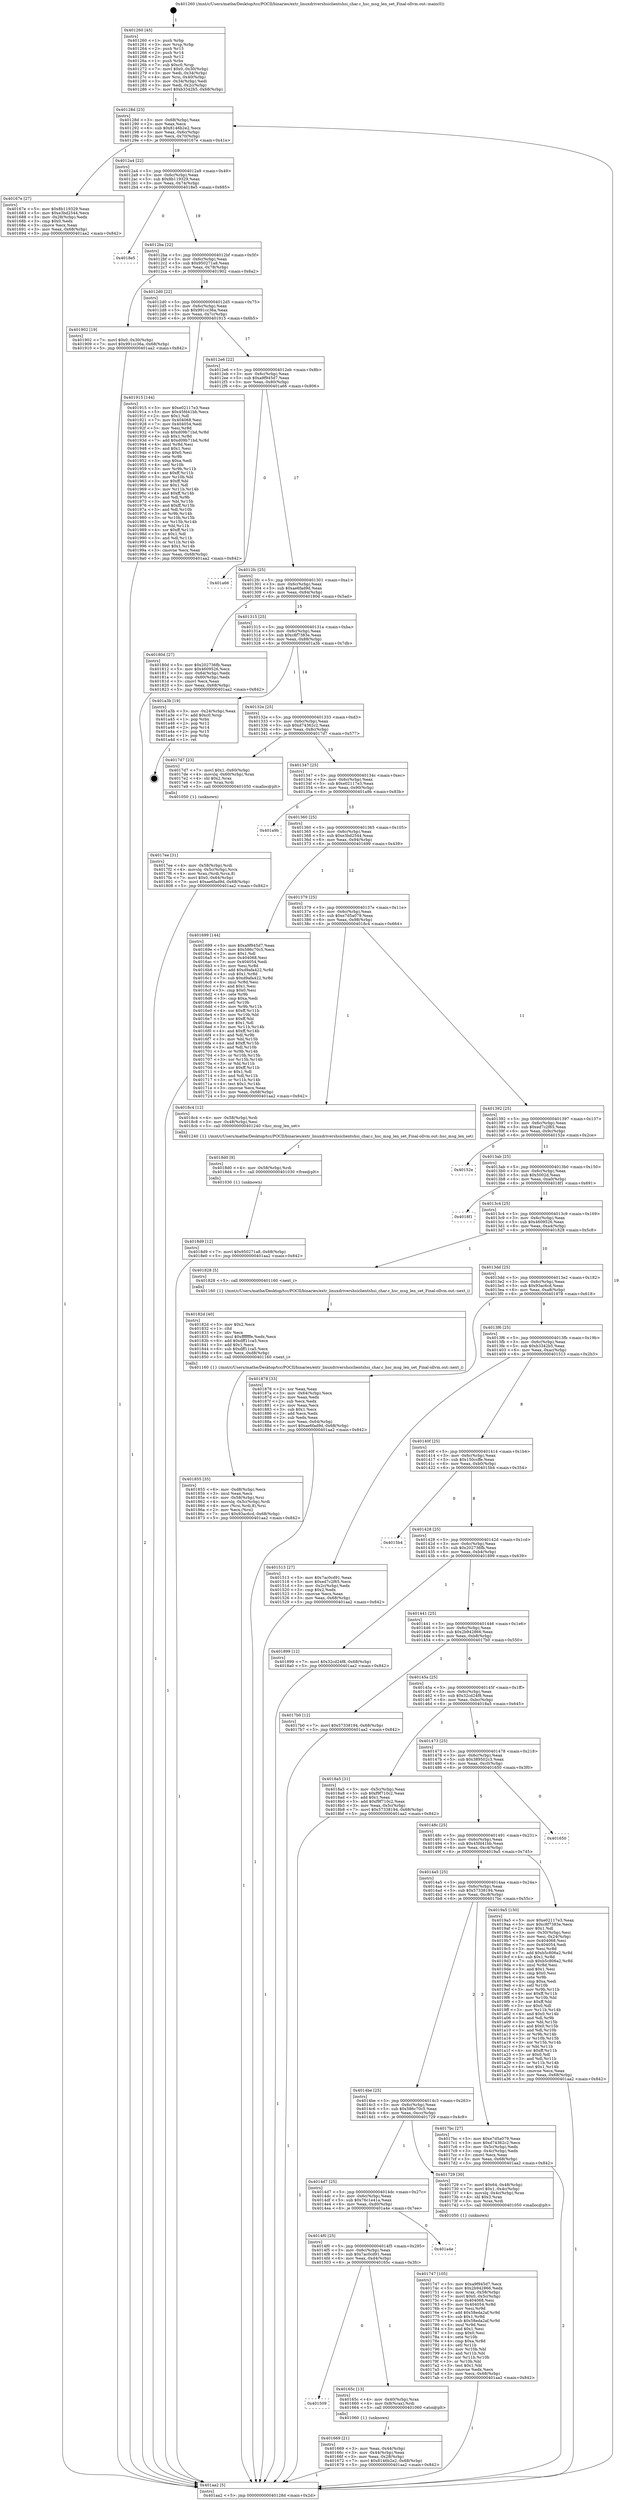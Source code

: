 digraph "0x401260" {
  label = "0x401260 (/mnt/c/Users/mathe/Desktop/tcc/POCII/binaries/extr_linuxdrivershsiclientshsi_char.c_hsc_msg_len_set_Final-ollvm.out::main(0))"
  labelloc = "t"
  node[shape=record]

  Entry [label="",width=0.3,height=0.3,shape=circle,fillcolor=black,style=filled]
  "0x40128d" [label="{
     0x40128d [23]\l
     | [instrs]\l
     &nbsp;&nbsp;0x40128d \<+3\>: mov -0x68(%rbp),%eax\l
     &nbsp;&nbsp;0x401290 \<+2\>: mov %eax,%ecx\l
     &nbsp;&nbsp;0x401292 \<+6\>: sub $0x8146b2e2,%ecx\l
     &nbsp;&nbsp;0x401298 \<+3\>: mov %eax,-0x6c(%rbp)\l
     &nbsp;&nbsp;0x40129b \<+3\>: mov %ecx,-0x70(%rbp)\l
     &nbsp;&nbsp;0x40129e \<+6\>: je 000000000040167e \<main+0x41e\>\l
  }"]
  "0x40167e" [label="{
     0x40167e [27]\l
     | [instrs]\l
     &nbsp;&nbsp;0x40167e \<+5\>: mov $0x8b119329,%eax\l
     &nbsp;&nbsp;0x401683 \<+5\>: mov $0xe3bd2544,%ecx\l
     &nbsp;&nbsp;0x401688 \<+3\>: mov -0x28(%rbp),%edx\l
     &nbsp;&nbsp;0x40168b \<+3\>: cmp $0x0,%edx\l
     &nbsp;&nbsp;0x40168e \<+3\>: cmove %ecx,%eax\l
     &nbsp;&nbsp;0x401691 \<+3\>: mov %eax,-0x68(%rbp)\l
     &nbsp;&nbsp;0x401694 \<+5\>: jmp 0000000000401aa2 \<main+0x842\>\l
  }"]
  "0x4012a4" [label="{
     0x4012a4 [22]\l
     | [instrs]\l
     &nbsp;&nbsp;0x4012a4 \<+5\>: jmp 00000000004012a9 \<main+0x49\>\l
     &nbsp;&nbsp;0x4012a9 \<+3\>: mov -0x6c(%rbp),%eax\l
     &nbsp;&nbsp;0x4012ac \<+5\>: sub $0x8b119329,%eax\l
     &nbsp;&nbsp;0x4012b1 \<+3\>: mov %eax,-0x74(%rbp)\l
     &nbsp;&nbsp;0x4012b4 \<+6\>: je 00000000004018e5 \<main+0x685\>\l
  }"]
  Exit [label="",width=0.3,height=0.3,shape=circle,fillcolor=black,style=filled,peripheries=2]
  "0x4018e5" [label="{
     0x4018e5\l
  }", style=dashed]
  "0x4012ba" [label="{
     0x4012ba [22]\l
     | [instrs]\l
     &nbsp;&nbsp;0x4012ba \<+5\>: jmp 00000000004012bf \<main+0x5f\>\l
     &nbsp;&nbsp;0x4012bf \<+3\>: mov -0x6c(%rbp),%eax\l
     &nbsp;&nbsp;0x4012c2 \<+5\>: sub $0x950271a8,%eax\l
     &nbsp;&nbsp;0x4012c7 \<+3\>: mov %eax,-0x78(%rbp)\l
     &nbsp;&nbsp;0x4012ca \<+6\>: je 0000000000401902 \<main+0x6a2\>\l
  }"]
  "0x4018d9" [label="{
     0x4018d9 [12]\l
     | [instrs]\l
     &nbsp;&nbsp;0x4018d9 \<+7\>: movl $0x950271a8,-0x68(%rbp)\l
     &nbsp;&nbsp;0x4018e0 \<+5\>: jmp 0000000000401aa2 \<main+0x842\>\l
  }"]
  "0x401902" [label="{
     0x401902 [19]\l
     | [instrs]\l
     &nbsp;&nbsp;0x401902 \<+7\>: movl $0x0,-0x30(%rbp)\l
     &nbsp;&nbsp;0x401909 \<+7\>: movl $0x991cc36a,-0x68(%rbp)\l
     &nbsp;&nbsp;0x401910 \<+5\>: jmp 0000000000401aa2 \<main+0x842\>\l
  }"]
  "0x4012d0" [label="{
     0x4012d0 [22]\l
     | [instrs]\l
     &nbsp;&nbsp;0x4012d0 \<+5\>: jmp 00000000004012d5 \<main+0x75\>\l
     &nbsp;&nbsp;0x4012d5 \<+3\>: mov -0x6c(%rbp),%eax\l
     &nbsp;&nbsp;0x4012d8 \<+5\>: sub $0x991cc36a,%eax\l
     &nbsp;&nbsp;0x4012dd \<+3\>: mov %eax,-0x7c(%rbp)\l
     &nbsp;&nbsp;0x4012e0 \<+6\>: je 0000000000401915 \<main+0x6b5\>\l
  }"]
  "0x4018d0" [label="{
     0x4018d0 [9]\l
     | [instrs]\l
     &nbsp;&nbsp;0x4018d0 \<+4\>: mov -0x58(%rbp),%rdi\l
     &nbsp;&nbsp;0x4018d4 \<+5\>: call 0000000000401030 \<free@plt\>\l
     | [calls]\l
     &nbsp;&nbsp;0x401030 \{1\} (unknown)\l
  }"]
  "0x401915" [label="{
     0x401915 [144]\l
     | [instrs]\l
     &nbsp;&nbsp;0x401915 \<+5\>: mov $0xe02117e3,%eax\l
     &nbsp;&nbsp;0x40191a \<+5\>: mov $0x45fd41bb,%ecx\l
     &nbsp;&nbsp;0x40191f \<+2\>: mov $0x1,%dl\l
     &nbsp;&nbsp;0x401921 \<+7\>: mov 0x404068,%esi\l
     &nbsp;&nbsp;0x401928 \<+7\>: mov 0x404054,%edi\l
     &nbsp;&nbsp;0x40192f \<+3\>: mov %esi,%r8d\l
     &nbsp;&nbsp;0x401932 \<+7\>: sub $0xd09b71bd,%r8d\l
     &nbsp;&nbsp;0x401939 \<+4\>: sub $0x1,%r8d\l
     &nbsp;&nbsp;0x40193d \<+7\>: add $0xd09b71bd,%r8d\l
     &nbsp;&nbsp;0x401944 \<+4\>: imul %r8d,%esi\l
     &nbsp;&nbsp;0x401948 \<+3\>: and $0x1,%esi\l
     &nbsp;&nbsp;0x40194b \<+3\>: cmp $0x0,%esi\l
     &nbsp;&nbsp;0x40194e \<+4\>: sete %r9b\l
     &nbsp;&nbsp;0x401952 \<+3\>: cmp $0xa,%edi\l
     &nbsp;&nbsp;0x401955 \<+4\>: setl %r10b\l
     &nbsp;&nbsp;0x401959 \<+3\>: mov %r9b,%r11b\l
     &nbsp;&nbsp;0x40195c \<+4\>: xor $0xff,%r11b\l
     &nbsp;&nbsp;0x401960 \<+3\>: mov %r10b,%bl\l
     &nbsp;&nbsp;0x401963 \<+3\>: xor $0xff,%bl\l
     &nbsp;&nbsp;0x401966 \<+3\>: xor $0x1,%dl\l
     &nbsp;&nbsp;0x401969 \<+3\>: mov %r11b,%r14b\l
     &nbsp;&nbsp;0x40196c \<+4\>: and $0xff,%r14b\l
     &nbsp;&nbsp;0x401970 \<+3\>: and %dl,%r9b\l
     &nbsp;&nbsp;0x401973 \<+3\>: mov %bl,%r15b\l
     &nbsp;&nbsp;0x401976 \<+4\>: and $0xff,%r15b\l
     &nbsp;&nbsp;0x40197a \<+3\>: and %dl,%r10b\l
     &nbsp;&nbsp;0x40197d \<+3\>: or %r9b,%r14b\l
     &nbsp;&nbsp;0x401980 \<+3\>: or %r10b,%r15b\l
     &nbsp;&nbsp;0x401983 \<+3\>: xor %r15b,%r14b\l
     &nbsp;&nbsp;0x401986 \<+3\>: or %bl,%r11b\l
     &nbsp;&nbsp;0x401989 \<+4\>: xor $0xff,%r11b\l
     &nbsp;&nbsp;0x40198d \<+3\>: or $0x1,%dl\l
     &nbsp;&nbsp;0x401990 \<+3\>: and %dl,%r11b\l
     &nbsp;&nbsp;0x401993 \<+3\>: or %r11b,%r14b\l
     &nbsp;&nbsp;0x401996 \<+4\>: test $0x1,%r14b\l
     &nbsp;&nbsp;0x40199a \<+3\>: cmovne %ecx,%eax\l
     &nbsp;&nbsp;0x40199d \<+3\>: mov %eax,-0x68(%rbp)\l
     &nbsp;&nbsp;0x4019a0 \<+5\>: jmp 0000000000401aa2 \<main+0x842\>\l
  }"]
  "0x4012e6" [label="{
     0x4012e6 [22]\l
     | [instrs]\l
     &nbsp;&nbsp;0x4012e6 \<+5\>: jmp 00000000004012eb \<main+0x8b\>\l
     &nbsp;&nbsp;0x4012eb \<+3\>: mov -0x6c(%rbp),%eax\l
     &nbsp;&nbsp;0x4012ee \<+5\>: sub $0xa9f945d7,%eax\l
     &nbsp;&nbsp;0x4012f3 \<+3\>: mov %eax,-0x80(%rbp)\l
     &nbsp;&nbsp;0x4012f6 \<+6\>: je 0000000000401a66 \<main+0x806\>\l
  }"]
  "0x401855" [label="{
     0x401855 [35]\l
     | [instrs]\l
     &nbsp;&nbsp;0x401855 \<+6\>: mov -0xd8(%rbp),%ecx\l
     &nbsp;&nbsp;0x40185b \<+3\>: imul %eax,%ecx\l
     &nbsp;&nbsp;0x40185e \<+4\>: mov -0x58(%rbp),%rsi\l
     &nbsp;&nbsp;0x401862 \<+4\>: movslq -0x5c(%rbp),%rdi\l
     &nbsp;&nbsp;0x401866 \<+4\>: mov (%rsi,%rdi,8),%rsi\l
     &nbsp;&nbsp;0x40186a \<+2\>: mov %ecx,(%rsi)\l
     &nbsp;&nbsp;0x40186c \<+7\>: movl $0x93ac6cd,-0x68(%rbp)\l
     &nbsp;&nbsp;0x401873 \<+5\>: jmp 0000000000401aa2 \<main+0x842\>\l
  }"]
  "0x401a66" [label="{
     0x401a66\l
  }", style=dashed]
  "0x4012fc" [label="{
     0x4012fc [25]\l
     | [instrs]\l
     &nbsp;&nbsp;0x4012fc \<+5\>: jmp 0000000000401301 \<main+0xa1\>\l
     &nbsp;&nbsp;0x401301 \<+3\>: mov -0x6c(%rbp),%eax\l
     &nbsp;&nbsp;0x401304 \<+5\>: sub $0xae6fad9d,%eax\l
     &nbsp;&nbsp;0x401309 \<+6\>: mov %eax,-0x84(%rbp)\l
     &nbsp;&nbsp;0x40130f \<+6\>: je 000000000040180d \<main+0x5ad\>\l
  }"]
  "0x40182d" [label="{
     0x40182d [40]\l
     | [instrs]\l
     &nbsp;&nbsp;0x40182d \<+5\>: mov $0x2,%ecx\l
     &nbsp;&nbsp;0x401832 \<+1\>: cltd\l
     &nbsp;&nbsp;0x401833 \<+2\>: idiv %ecx\l
     &nbsp;&nbsp;0x401835 \<+6\>: imul $0xfffffffe,%edx,%ecx\l
     &nbsp;&nbsp;0x40183b \<+6\>: add $0xdff11ca5,%ecx\l
     &nbsp;&nbsp;0x401841 \<+3\>: add $0x1,%ecx\l
     &nbsp;&nbsp;0x401844 \<+6\>: sub $0xdff11ca5,%ecx\l
     &nbsp;&nbsp;0x40184a \<+6\>: mov %ecx,-0xd8(%rbp)\l
     &nbsp;&nbsp;0x401850 \<+5\>: call 0000000000401160 \<next_i\>\l
     | [calls]\l
     &nbsp;&nbsp;0x401160 \{1\} (/mnt/c/Users/mathe/Desktop/tcc/POCII/binaries/extr_linuxdrivershsiclientshsi_char.c_hsc_msg_len_set_Final-ollvm.out::next_i)\l
  }"]
  "0x40180d" [label="{
     0x40180d [27]\l
     | [instrs]\l
     &nbsp;&nbsp;0x40180d \<+5\>: mov $0x202736fb,%eax\l
     &nbsp;&nbsp;0x401812 \<+5\>: mov $0x4609526,%ecx\l
     &nbsp;&nbsp;0x401817 \<+3\>: mov -0x64(%rbp),%edx\l
     &nbsp;&nbsp;0x40181a \<+3\>: cmp -0x60(%rbp),%edx\l
     &nbsp;&nbsp;0x40181d \<+3\>: cmovl %ecx,%eax\l
     &nbsp;&nbsp;0x401820 \<+3\>: mov %eax,-0x68(%rbp)\l
     &nbsp;&nbsp;0x401823 \<+5\>: jmp 0000000000401aa2 \<main+0x842\>\l
  }"]
  "0x401315" [label="{
     0x401315 [25]\l
     | [instrs]\l
     &nbsp;&nbsp;0x401315 \<+5\>: jmp 000000000040131a \<main+0xba\>\l
     &nbsp;&nbsp;0x40131a \<+3\>: mov -0x6c(%rbp),%eax\l
     &nbsp;&nbsp;0x40131d \<+5\>: sub $0xc8f7383e,%eax\l
     &nbsp;&nbsp;0x401322 \<+6\>: mov %eax,-0x88(%rbp)\l
     &nbsp;&nbsp;0x401328 \<+6\>: je 0000000000401a3b \<main+0x7db\>\l
  }"]
  "0x4017ee" [label="{
     0x4017ee [31]\l
     | [instrs]\l
     &nbsp;&nbsp;0x4017ee \<+4\>: mov -0x58(%rbp),%rdi\l
     &nbsp;&nbsp;0x4017f2 \<+4\>: movslq -0x5c(%rbp),%rcx\l
     &nbsp;&nbsp;0x4017f6 \<+4\>: mov %rax,(%rdi,%rcx,8)\l
     &nbsp;&nbsp;0x4017fa \<+7\>: movl $0x0,-0x64(%rbp)\l
     &nbsp;&nbsp;0x401801 \<+7\>: movl $0xae6fad9d,-0x68(%rbp)\l
     &nbsp;&nbsp;0x401808 \<+5\>: jmp 0000000000401aa2 \<main+0x842\>\l
  }"]
  "0x401a3b" [label="{
     0x401a3b [19]\l
     | [instrs]\l
     &nbsp;&nbsp;0x401a3b \<+3\>: mov -0x24(%rbp),%eax\l
     &nbsp;&nbsp;0x401a3e \<+7\>: add $0xc0,%rsp\l
     &nbsp;&nbsp;0x401a45 \<+1\>: pop %rbx\l
     &nbsp;&nbsp;0x401a46 \<+2\>: pop %r12\l
     &nbsp;&nbsp;0x401a48 \<+2\>: pop %r14\l
     &nbsp;&nbsp;0x401a4a \<+2\>: pop %r15\l
     &nbsp;&nbsp;0x401a4c \<+1\>: pop %rbp\l
     &nbsp;&nbsp;0x401a4d \<+1\>: ret\l
  }"]
  "0x40132e" [label="{
     0x40132e [25]\l
     | [instrs]\l
     &nbsp;&nbsp;0x40132e \<+5\>: jmp 0000000000401333 \<main+0xd3\>\l
     &nbsp;&nbsp;0x401333 \<+3\>: mov -0x6c(%rbp),%eax\l
     &nbsp;&nbsp;0x401336 \<+5\>: sub $0xd74362c2,%eax\l
     &nbsp;&nbsp;0x40133b \<+6\>: mov %eax,-0x8c(%rbp)\l
     &nbsp;&nbsp;0x401341 \<+6\>: je 00000000004017d7 \<main+0x577\>\l
  }"]
  "0x401747" [label="{
     0x401747 [105]\l
     | [instrs]\l
     &nbsp;&nbsp;0x401747 \<+5\>: mov $0xa9f945d7,%ecx\l
     &nbsp;&nbsp;0x40174c \<+5\>: mov $0x2b942866,%edx\l
     &nbsp;&nbsp;0x401751 \<+4\>: mov %rax,-0x58(%rbp)\l
     &nbsp;&nbsp;0x401755 \<+7\>: movl $0x0,-0x5c(%rbp)\l
     &nbsp;&nbsp;0x40175c \<+7\>: mov 0x404068,%esi\l
     &nbsp;&nbsp;0x401763 \<+8\>: mov 0x404054,%r8d\l
     &nbsp;&nbsp;0x40176b \<+3\>: mov %esi,%r9d\l
     &nbsp;&nbsp;0x40176e \<+7\>: add $0x58eda2af,%r9d\l
     &nbsp;&nbsp;0x401775 \<+4\>: sub $0x1,%r9d\l
     &nbsp;&nbsp;0x401779 \<+7\>: sub $0x58eda2af,%r9d\l
     &nbsp;&nbsp;0x401780 \<+4\>: imul %r9d,%esi\l
     &nbsp;&nbsp;0x401784 \<+3\>: and $0x1,%esi\l
     &nbsp;&nbsp;0x401787 \<+3\>: cmp $0x0,%esi\l
     &nbsp;&nbsp;0x40178a \<+4\>: sete %r10b\l
     &nbsp;&nbsp;0x40178e \<+4\>: cmp $0xa,%r8d\l
     &nbsp;&nbsp;0x401792 \<+4\>: setl %r11b\l
     &nbsp;&nbsp;0x401796 \<+3\>: mov %r10b,%bl\l
     &nbsp;&nbsp;0x401799 \<+3\>: and %r11b,%bl\l
     &nbsp;&nbsp;0x40179c \<+3\>: xor %r11b,%r10b\l
     &nbsp;&nbsp;0x40179f \<+3\>: or %r10b,%bl\l
     &nbsp;&nbsp;0x4017a2 \<+3\>: test $0x1,%bl\l
     &nbsp;&nbsp;0x4017a5 \<+3\>: cmovne %edx,%ecx\l
     &nbsp;&nbsp;0x4017a8 \<+3\>: mov %ecx,-0x68(%rbp)\l
     &nbsp;&nbsp;0x4017ab \<+5\>: jmp 0000000000401aa2 \<main+0x842\>\l
  }"]
  "0x4017d7" [label="{
     0x4017d7 [23]\l
     | [instrs]\l
     &nbsp;&nbsp;0x4017d7 \<+7\>: movl $0x1,-0x60(%rbp)\l
     &nbsp;&nbsp;0x4017de \<+4\>: movslq -0x60(%rbp),%rax\l
     &nbsp;&nbsp;0x4017e2 \<+4\>: shl $0x2,%rax\l
     &nbsp;&nbsp;0x4017e6 \<+3\>: mov %rax,%rdi\l
     &nbsp;&nbsp;0x4017e9 \<+5\>: call 0000000000401050 \<malloc@plt\>\l
     | [calls]\l
     &nbsp;&nbsp;0x401050 \{1\} (unknown)\l
  }"]
  "0x401347" [label="{
     0x401347 [25]\l
     | [instrs]\l
     &nbsp;&nbsp;0x401347 \<+5\>: jmp 000000000040134c \<main+0xec\>\l
     &nbsp;&nbsp;0x40134c \<+3\>: mov -0x6c(%rbp),%eax\l
     &nbsp;&nbsp;0x40134f \<+5\>: sub $0xe02117e3,%eax\l
     &nbsp;&nbsp;0x401354 \<+6\>: mov %eax,-0x90(%rbp)\l
     &nbsp;&nbsp;0x40135a \<+6\>: je 0000000000401a9b \<main+0x83b\>\l
  }"]
  "0x401669" [label="{
     0x401669 [21]\l
     | [instrs]\l
     &nbsp;&nbsp;0x401669 \<+3\>: mov %eax,-0x44(%rbp)\l
     &nbsp;&nbsp;0x40166c \<+3\>: mov -0x44(%rbp),%eax\l
     &nbsp;&nbsp;0x40166f \<+3\>: mov %eax,-0x28(%rbp)\l
     &nbsp;&nbsp;0x401672 \<+7\>: movl $0x8146b2e2,-0x68(%rbp)\l
     &nbsp;&nbsp;0x401679 \<+5\>: jmp 0000000000401aa2 \<main+0x842\>\l
  }"]
  "0x401a9b" [label="{
     0x401a9b\l
  }", style=dashed]
  "0x401360" [label="{
     0x401360 [25]\l
     | [instrs]\l
     &nbsp;&nbsp;0x401360 \<+5\>: jmp 0000000000401365 \<main+0x105\>\l
     &nbsp;&nbsp;0x401365 \<+3\>: mov -0x6c(%rbp),%eax\l
     &nbsp;&nbsp;0x401368 \<+5\>: sub $0xe3bd2544,%eax\l
     &nbsp;&nbsp;0x40136d \<+6\>: mov %eax,-0x94(%rbp)\l
     &nbsp;&nbsp;0x401373 \<+6\>: je 0000000000401699 \<main+0x439\>\l
  }"]
  "0x401509" [label="{
     0x401509\l
  }", style=dashed]
  "0x401699" [label="{
     0x401699 [144]\l
     | [instrs]\l
     &nbsp;&nbsp;0x401699 \<+5\>: mov $0xa9f945d7,%eax\l
     &nbsp;&nbsp;0x40169e \<+5\>: mov $0x586c70c5,%ecx\l
     &nbsp;&nbsp;0x4016a3 \<+2\>: mov $0x1,%dl\l
     &nbsp;&nbsp;0x4016a5 \<+7\>: mov 0x404068,%esi\l
     &nbsp;&nbsp;0x4016ac \<+7\>: mov 0x404054,%edi\l
     &nbsp;&nbsp;0x4016b3 \<+3\>: mov %esi,%r8d\l
     &nbsp;&nbsp;0x4016b6 \<+7\>: add $0xd9afa422,%r8d\l
     &nbsp;&nbsp;0x4016bd \<+4\>: sub $0x1,%r8d\l
     &nbsp;&nbsp;0x4016c1 \<+7\>: sub $0xd9afa422,%r8d\l
     &nbsp;&nbsp;0x4016c8 \<+4\>: imul %r8d,%esi\l
     &nbsp;&nbsp;0x4016cc \<+3\>: and $0x1,%esi\l
     &nbsp;&nbsp;0x4016cf \<+3\>: cmp $0x0,%esi\l
     &nbsp;&nbsp;0x4016d2 \<+4\>: sete %r9b\l
     &nbsp;&nbsp;0x4016d6 \<+3\>: cmp $0xa,%edi\l
     &nbsp;&nbsp;0x4016d9 \<+4\>: setl %r10b\l
     &nbsp;&nbsp;0x4016dd \<+3\>: mov %r9b,%r11b\l
     &nbsp;&nbsp;0x4016e0 \<+4\>: xor $0xff,%r11b\l
     &nbsp;&nbsp;0x4016e4 \<+3\>: mov %r10b,%bl\l
     &nbsp;&nbsp;0x4016e7 \<+3\>: xor $0xff,%bl\l
     &nbsp;&nbsp;0x4016ea \<+3\>: xor $0x1,%dl\l
     &nbsp;&nbsp;0x4016ed \<+3\>: mov %r11b,%r14b\l
     &nbsp;&nbsp;0x4016f0 \<+4\>: and $0xff,%r14b\l
     &nbsp;&nbsp;0x4016f4 \<+3\>: and %dl,%r9b\l
     &nbsp;&nbsp;0x4016f7 \<+3\>: mov %bl,%r15b\l
     &nbsp;&nbsp;0x4016fa \<+4\>: and $0xff,%r15b\l
     &nbsp;&nbsp;0x4016fe \<+3\>: and %dl,%r10b\l
     &nbsp;&nbsp;0x401701 \<+3\>: or %r9b,%r14b\l
     &nbsp;&nbsp;0x401704 \<+3\>: or %r10b,%r15b\l
     &nbsp;&nbsp;0x401707 \<+3\>: xor %r15b,%r14b\l
     &nbsp;&nbsp;0x40170a \<+3\>: or %bl,%r11b\l
     &nbsp;&nbsp;0x40170d \<+4\>: xor $0xff,%r11b\l
     &nbsp;&nbsp;0x401711 \<+3\>: or $0x1,%dl\l
     &nbsp;&nbsp;0x401714 \<+3\>: and %dl,%r11b\l
     &nbsp;&nbsp;0x401717 \<+3\>: or %r11b,%r14b\l
     &nbsp;&nbsp;0x40171a \<+4\>: test $0x1,%r14b\l
     &nbsp;&nbsp;0x40171e \<+3\>: cmovne %ecx,%eax\l
     &nbsp;&nbsp;0x401721 \<+3\>: mov %eax,-0x68(%rbp)\l
     &nbsp;&nbsp;0x401724 \<+5\>: jmp 0000000000401aa2 \<main+0x842\>\l
  }"]
  "0x401379" [label="{
     0x401379 [25]\l
     | [instrs]\l
     &nbsp;&nbsp;0x401379 \<+5\>: jmp 000000000040137e \<main+0x11e\>\l
     &nbsp;&nbsp;0x40137e \<+3\>: mov -0x6c(%rbp),%eax\l
     &nbsp;&nbsp;0x401381 \<+5\>: sub $0xe7d5a079,%eax\l
     &nbsp;&nbsp;0x401386 \<+6\>: mov %eax,-0x98(%rbp)\l
     &nbsp;&nbsp;0x40138c \<+6\>: je 00000000004018c4 \<main+0x664\>\l
  }"]
  "0x40165c" [label="{
     0x40165c [13]\l
     | [instrs]\l
     &nbsp;&nbsp;0x40165c \<+4\>: mov -0x40(%rbp),%rax\l
     &nbsp;&nbsp;0x401660 \<+4\>: mov 0x8(%rax),%rdi\l
     &nbsp;&nbsp;0x401664 \<+5\>: call 0000000000401060 \<atoi@plt\>\l
     | [calls]\l
     &nbsp;&nbsp;0x401060 \{1\} (unknown)\l
  }"]
  "0x4018c4" [label="{
     0x4018c4 [12]\l
     | [instrs]\l
     &nbsp;&nbsp;0x4018c4 \<+4\>: mov -0x58(%rbp),%rdi\l
     &nbsp;&nbsp;0x4018c8 \<+3\>: mov -0x48(%rbp),%esi\l
     &nbsp;&nbsp;0x4018cb \<+5\>: call 0000000000401240 \<hsc_msg_len_set\>\l
     | [calls]\l
     &nbsp;&nbsp;0x401240 \{1\} (/mnt/c/Users/mathe/Desktop/tcc/POCII/binaries/extr_linuxdrivershsiclientshsi_char.c_hsc_msg_len_set_Final-ollvm.out::hsc_msg_len_set)\l
  }"]
  "0x401392" [label="{
     0x401392 [25]\l
     | [instrs]\l
     &nbsp;&nbsp;0x401392 \<+5\>: jmp 0000000000401397 \<main+0x137\>\l
     &nbsp;&nbsp;0x401397 \<+3\>: mov -0x6c(%rbp),%eax\l
     &nbsp;&nbsp;0x40139a \<+5\>: sub $0xed7c2f65,%eax\l
     &nbsp;&nbsp;0x40139f \<+6\>: mov %eax,-0x9c(%rbp)\l
     &nbsp;&nbsp;0x4013a5 \<+6\>: je 000000000040152e \<main+0x2ce\>\l
  }"]
  "0x4014f0" [label="{
     0x4014f0 [25]\l
     | [instrs]\l
     &nbsp;&nbsp;0x4014f0 \<+5\>: jmp 00000000004014f5 \<main+0x295\>\l
     &nbsp;&nbsp;0x4014f5 \<+3\>: mov -0x6c(%rbp),%eax\l
     &nbsp;&nbsp;0x4014f8 \<+5\>: sub $0x7ac0cd91,%eax\l
     &nbsp;&nbsp;0x4014fd \<+6\>: mov %eax,-0xd4(%rbp)\l
     &nbsp;&nbsp;0x401503 \<+6\>: je 000000000040165c \<main+0x3fc\>\l
  }"]
  "0x40152e" [label="{
     0x40152e\l
  }", style=dashed]
  "0x4013ab" [label="{
     0x4013ab [25]\l
     | [instrs]\l
     &nbsp;&nbsp;0x4013ab \<+5\>: jmp 00000000004013b0 \<main+0x150\>\l
     &nbsp;&nbsp;0x4013b0 \<+3\>: mov -0x6c(%rbp),%eax\l
     &nbsp;&nbsp;0x4013b3 \<+5\>: sub $0x5002d,%eax\l
     &nbsp;&nbsp;0x4013b8 \<+6\>: mov %eax,-0xa0(%rbp)\l
     &nbsp;&nbsp;0x4013be \<+6\>: je 00000000004018f1 \<main+0x691\>\l
  }"]
  "0x401a4e" [label="{
     0x401a4e\l
  }", style=dashed]
  "0x4018f1" [label="{
     0x4018f1\l
  }", style=dashed]
  "0x4013c4" [label="{
     0x4013c4 [25]\l
     | [instrs]\l
     &nbsp;&nbsp;0x4013c4 \<+5\>: jmp 00000000004013c9 \<main+0x169\>\l
     &nbsp;&nbsp;0x4013c9 \<+3\>: mov -0x6c(%rbp),%eax\l
     &nbsp;&nbsp;0x4013cc \<+5\>: sub $0x4609526,%eax\l
     &nbsp;&nbsp;0x4013d1 \<+6\>: mov %eax,-0xa4(%rbp)\l
     &nbsp;&nbsp;0x4013d7 \<+6\>: je 0000000000401828 \<main+0x5c8\>\l
  }"]
  "0x4014d7" [label="{
     0x4014d7 [25]\l
     | [instrs]\l
     &nbsp;&nbsp;0x4014d7 \<+5\>: jmp 00000000004014dc \<main+0x27c\>\l
     &nbsp;&nbsp;0x4014dc \<+3\>: mov -0x6c(%rbp),%eax\l
     &nbsp;&nbsp;0x4014df \<+5\>: sub $0x76c1e41a,%eax\l
     &nbsp;&nbsp;0x4014e4 \<+6\>: mov %eax,-0xd0(%rbp)\l
     &nbsp;&nbsp;0x4014ea \<+6\>: je 0000000000401a4e \<main+0x7ee\>\l
  }"]
  "0x401828" [label="{
     0x401828 [5]\l
     | [instrs]\l
     &nbsp;&nbsp;0x401828 \<+5\>: call 0000000000401160 \<next_i\>\l
     | [calls]\l
     &nbsp;&nbsp;0x401160 \{1\} (/mnt/c/Users/mathe/Desktop/tcc/POCII/binaries/extr_linuxdrivershsiclientshsi_char.c_hsc_msg_len_set_Final-ollvm.out::next_i)\l
  }"]
  "0x4013dd" [label="{
     0x4013dd [25]\l
     | [instrs]\l
     &nbsp;&nbsp;0x4013dd \<+5\>: jmp 00000000004013e2 \<main+0x182\>\l
     &nbsp;&nbsp;0x4013e2 \<+3\>: mov -0x6c(%rbp),%eax\l
     &nbsp;&nbsp;0x4013e5 \<+5\>: sub $0x93ac6cd,%eax\l
     &nbsp;&nbsp;0x4013ea \<+6\>: mov %eax,-0xa8(%rbp)\l
     &nbsp;&nbsp;0x4013f0 \<+6\>: je 0000000000401878 \<main+0x618\>\l
  }"]
  "0x401729" [label="{
     0x401729 [30]\l
     | [instrs]\l
     &nbsp;&nbsp;0x401729 \<+7\>: movl $0x64,-0x48(%rbp)\l
     &nbsp;&nbsp;0x401730 \<+7\>: movl $0x1,-0x4c(%rbp)\l
     &nbsp;&nbsp;0x401737 \<+4\>: movslq -0x4c(%rbp),%rax\l
     &nbsp;&nbsp;0x40173b \<+4\>: shl $0x3,%rax\l
     &nbsp;&nbsp;0x40173f \<+3\>: mov %rax,%rdi\l
     &nbsp;&nbsp;0x401742 \<+5\>: call 0000000000401050 \<malloc@plt\>\l
     | [calls]\l
     &nbsp;&nbsp;0x401050 \{1\} (unknown)\l
  }"]
  "0x401878" [label="{
     0x401878 [33]\l
     | [instrs]\l
     &nbsp;&nbsp;0x401878 \<+2\>: xor %eax,%eax\l
     &nbsp;&nbsp;0x40187a \<+3\>: mov -0x64(%rbp),%ecx\l
     &nbsp;&nbsp;0x40187d \<+2\>: mov %eax,%edx\l
     &nbsp;&nbsp;0x40187f \<+2\>: sub %ecx,%edx\l
     &nbsp;&nbsp;0x401881 \<+2\>: mov %eax,%ecx\l
     &nbsp;&nbsp;0x401883 \<+3\>: sub $0x1,%ecx\l
     &nbsp;&nbsp;0x401886 \<+2\>: add %ecx,%edx\l
     &nbsp;&nbsp;0x401888 \<+2\>: sub %edx,%eax\l
     &nbsp;&nbsp;0x40188a \<+3\>: mov %eax,-0x64(%rbp)\l
     &nbsp;&nbsp;0x40188d \<+7\>: movl $0xae6fad9d,-0x68(%rbp)\l
     &nbsp;&nbsp;0x401894 \<+5\>: jmp 0000000000401aa2 \<main+0x842\>\l
  }"]
  "0x4013f6" [label="{
     0x4013f6 [25]\l
     | [instrs]\l
     &nbsp;&nbsp;0x4013f6 \<+5\>: jmp 00000000004013fb \<main+0x19b\>\l
     &nbsp;&nbsp;0x4013fb \<+3\>: mov -0x6c(%rbp),%eax\l
     &nbsp;&nbsp;0x4013fe \<+5\>: sub $0xb3342b5,%eax\l
     &nbsp;&nbsp;0x401403 \<+6\>: mov %eax,-0xac(%rbp)\l
     &nbsp;&nbsp;0x401409 \<+6\>: je 0000000000401513 \<main+0x2b3\>\l
  }"]
  "0x4014be" [label="{
     0x4014be [25]\l
     | [instrs]\l
     &nbsp;&nbsp;0x4014be \<+5\>: jmp 00000000004014c3 \<main+0x263\>\l
     &nbsp;&nbsp;0x4014c3 \<+3\>: mov -0x6c(%rbp),%eax\l
     &nbsp;&nbsp;0x4014c6 \<+5\>: sub $0x586c70c5,%eax\l
     &nbsp;&nbsp;0x4014cb \<+6\>: mov %eax,-0xcc(%rbp)\l
     &nbsp;&nbsp;0x4014d1 \<+6\>: je 0000000000401729 \<main+0x4c9\>\l
  }"]
  "0x401513" [label="{
     0x401513 [27]\l
     | [instrs]\l
     &nbsp;&nbsp;0x401513 \<+5\>: mov $0x7ac0cd91,%eax\l
     &nbsp;&nbsp;0x401518 \<+5\>: mov $0xed7c2f65,%ecx\l
     &nbsp;&nbsp;0x40151d \<+3\>: mov -0x2c(%rbp),%edx\l
     &nbsp;&nbsp;0x401520 \<+3\>: cmp $0x2,%edx\l
     &nbsp;&nbsp;0x401523 \<+3\>: cmovne %ecx,%eax\l
     &nbsp;&nbsp;0x401526 \<+3\>: mov %eax,-0x68(%rbp)\l
     &nbsp;&nbsp;0x401529 \<+5\>: jmp 0000000000401aa2 \<main+0x842\>\l
  }"]
  "0x40140f" [label="{
     0x40140f [25]\l
     | [instrs]\l
     &nbsp;&nbsp;0x40140f \<+5\>: jmp 0000000000401414 \<main+0x1b4\>\l
     &nbsp;&nbsp;0x401414 \<+3\>: mov -0x6c(%rbp),%eax\l
     &nbsp;&nbsp;0x401417 \<+5\>: sub $0x150ccffe,%eax\l
     &nbsp;&nbsp;0x40141c \<+6\>: mov %eax,-0xb0(%rbp)\l
     &nbsp;&nbsp;0x401422 \<+6\>: je 00000000004015b4 \<main+0x354\>\l
  }"]
  "0x401aa2" [label="{
     0x401aa2 [5]\l
     | [instrs]\l
     &nbsp;&nbsp;0x401aa2 \<+5\>: jmp 000000000040128d \<main+0x2d\>\l
  }"]
  "0x401260" [label="{
     0x401260 [45]\l
     | [instrs]\l
     &nbsp;&nbsp;0x401260 \<+1\>: push %rbp\l
     &nbsp;&nbsp;0x401261 \<+3\>: mov %rsp,%rbp\l
     &nbsp;&nbsp;0x401264 \<+2\>: push %r15\l
     &nbsp;&nbsp;0x401266 \<+2\>: push %r14\l
     &nbsp;&nbsp;0x401268 \<+2\>: push %r12\l
     &nbsp;&nbsp;0x40126a \<+1\>: push %rbx\l
     &nbsp;&nbsp;0x40126b \<+7\>: sub $0xc0,%rsp\l
     &nbsp;&nbsp;0x401272 \<+7\>: movl $0x0,-0x30(%rbp)\l
     &nbsp;&nbsp;0x401279 \<+3\>: mov %edi,-0x34(%rbp)\l
     &nbsp;&nbsp;0x40127c \<+4\>: mov %rsi,-0x40(%rbp)\l
     &nbsp;&nbsp;0x401280 \<+3\>: mov -0x34(%rbp),%edi\l
     &nbsp;&nbsp;0x401283 \<+3\>: mov %edi,-0x2c(%rbp)\l
     &nbsp;&nbsp;0x401286 \<+7\>: movl $0xb3342b5,-0x68(%rbp)\l
  }"]
  "0x4017bc" [label="{
     0x4017bc [27]\l
     | [instrs]\l
     &nbsp;&nbsp;0x4017bc \<+5\>: mov $0xe7d5a079,%eax\l
     &nbsp;&nbsp;0x4017c1 \<+5\>: mov $0xd74362c2,%ecx\l
     &nbsp;&nbsp;0x4017c6 \<+3\>: mov -0x5c(%rbp),%edx\l
     &nbsp;&nbsp;0x4017c9 \<+3\>: cmp -0x4c(%rbp),%edx\l
     &nbsp;&nbsp;0x4017cc \<+3\>: cmovl %ecx,%eax\l
     &nbsp;&nbsp;0x4017cf \<+3\>: mov %eax,-0x68(%rbp)\l
     &nbsp;&nbsp;0x4017d2 \<+5\>: jmp 0000000000401aa2 \<main+0x842\>\l
  }"]
  "0x4015b4" [label="{
     0x4015b4\l
  }", style=dashed]
  "0x401428" [label="{
     0x401428 [25]\l
     | [instrs]\l
     &nbsp;&nbsp;0x401428 \<+5\>: jmp 000000000040142d \<main+0x1cd\>\l
     &nbsp;&nbsp;0x40142d \<+3\>: mov -0x6c(%rbp),%eax\l
     &nbsp;&nbsp;0x401430 \<+5\>: sub $0x202736fb,%eax\l
     &nbsp;&nbsp;0x401435 \<+6\>: mov %eax,-0xb4(%rbp)\l
     &nbsp;&nbsp;0x40143b \<+6\>: je 0000000000401899 \<main+0x639\>\l
  }"]
  "0x4014a5" [label="{
     0x4014a5 [25]\l
     | [instrs]\l
     &nbsp;&nbsp;0x4014a5 \<+5\>: jmp 00000000004014aa \<main+0x24a\>\l
     &nbsp;&nbsp;0x4014aa \<+3\>: mov -0x6c(%rbp),%eax\l
     &nbsp;&nbsp;0x4014ad \<+5\>: sub $0x57338194,%eax\l
     &nbsp;&nbsp;0x4014b2 \<+6\>: mov %eax,-0xc8(%rbp)\l
     &nbsp;&nbsp;0x4014b8 \<+6\>: je 00000000004017bc \<main+0x55c\>\l
  }"]
  "0x401899" [label="{
     0x401899 [12]\l
     | [instrs]\l
     &nbsp;&nbsp;0x401899 \<+7\>: movl $0x32cd24f8,-0x68(%rbp)\l
     &nbsp;&nbsp;0x4018a0 \<+5\>: jmp 0000000000401aa2 \<main+0x842\>\l
  }"]
  "0x401441" [label="{
     0x401441 [25]\l
     | [instrs]\l
     &nbsp;&nbsp;0x401441 \<+5\>: jmp 0000000000401446 \<main+0x1e6\>\l
     &nbsp;&nbsp;0x401446 \<+3\>: mov -0x6c(%rbp),%eax\l
     &nbsp;&nbsp;0x401449 \<+5\>: sub $0x2b942866,%eax\l
     &nbsp;&nbsp;0x40144e \<+6\>: mov %eax,-0xb8(%rbp)\l
     &nbsp;&nbsp;0x401454 \<+6\>: je 00000000004017b0 \<main+0x550\>\l
  }"]
  "0x4019a5" [label="{
     0x4019a5 [150]\l
     | [instrs]\l
     &nbsp;&nbsp;0x4019a5 \<+5\>: mov $0xe02117e3,%eax\l
     &nbsp;&nbsp;0x4019aa \<+5\>: mov $0xc8f7383e,%ecx\l
     &nbsp;&nbsp;0x4019af \<+2\>: mov $0x1,%dl\l
     &nbsp;&nbsp;0x4019b1 \<+3\>: mov -0x30(%rbp),%esi\l
     &nbsp;&nbsp;0x4019b4 \<+3\>: mov %esi,-0x24(%rbp)\l
     &nbsp;&nbsp;0x4019b7 \<+7\>: mov 0x404068,%esi\l
     &nbsp;&nbsp;0x4019be \<+7\>: mov 0x404054,%edi\l
     &nbsp;&nbsp;0x4019c5 \<+3\>: mov %esi,%r8d\l
     &nbsp;&nbsp;0x4019c8 \<+7\>: add $0xb5c806a2,%r8d\l
     &nbsp;&nbsp;0x4019cf \<+4\>: sub $0x1,%r8d\l
     &nbsp;&nbsp;0x4019d3 \<+7\>: sub $0xb5c806a2,%r8d\l
     &nbsp;&nbsp;0x4019da \<+4\>: imul %r8d,%esi\l
     &nbsp;&nbsp;0x4019de \<+3\>: and $0x1,%esi\l
     &nbsp;&nbsp;0x4019e1 \<+3\>: cmp $0x0,%esi\l
     &nbsp;&nbsp;0x4019e4 \<+4\>: sete %r9b\l
     &nbsp;&nbsp;0x4019e8 \<+3\>: cmp $0xa,%edi\l
     &nbsp;&nbsp;0x4019eb \<+4\>: setl %r10b\l
     &nbsp;&nbsp;0x4019ef \<+3\>: mov %r9b,%r11b\l
     &nbsp;&nbsp;0x4019f2 \<+4\>: xor $0xff,%r11b\l
     &nbsp;&nbsp;0x4019f6 \<+3\>: mov %r10b,%bl\l
     &nbsp;&nbsp;0x4019f9 \<+3\>: xor $0xff,%bl\l
     &nbsp;&nbsp;0x4019fc \<+3\>: xor $0x0,%dl\l
     &nbsp;&nbsp;0x4019ff \<+3\>: mov %r11b,%r14b\l
     &nbsp;&nbsp;0x401a02 \<+4\>: and $0x0,%r14b\l
     &nbsp;&nbsp;0x401a06 \<+3\>: and %dl,%r9b\l
     &nbsp;&nbsp;0x401a09 \<+3\>: mov %bl,%r15b\l
     &nbsp;&nbsp;0x401a0c \<+4\>: and $0x0,%r15b\l
     &nbsp;&nbsp;0x401a10 \<+3\>: and %dl,%r10b\l
     &nbsp;&nbsp;0x401a13 \<+3\>: or %r9b,%r14b\l
     &nbsp;&nbsp;0x401a16 \<+3\>: or %r10b,%r15b\l
     &nbsp;&nbsp;0x401a19 \<+3\>: xor %r15b,%r14b\l
     &nbsp;&nbsp;0x401a1c \<+3\>: or %bl,%r11b\l
     &nbsp;&nbsp;0x401a1f \<+4\>: xor $0xff,%r11b\l
     &nbsp;&nbsp;0x401a23 \<+3\>: or $0x0,%dl\l
     &nbsp;&nbsp;0x401a26 \<+3\>: and %dl,%r11b\l
     &nbsp;&nbsp;0x401a29 \<+3\>: or %r11b,%r14b\l
     &nbsp;&nbsp;0x401a2c \<+4\>: test $0x1,%r14b\l
     &nbsp;&nbsp;0x401a30 \<+3\>: cmovne %ecx,%eax\l
     &nbsp;&nbsp;0x401a33 \<+3\>: mov %eax,-0x68(%rbp)\l
     &nbsp;&nbsp;0x401a36 \<+5\>: jmp 0000000000401aa2 \<main+0x842\>\l
  }"]
  "0x4017b0" [label="{
     0x4017b0 [12]\l
     | [instrs]\l
     &nbsp;&nbsp;0x4017b0 \<+7\>: movl $0x57338194,-0x68(%rbp)\l
     &nbsp;&nbsp;0x4017b7 \<+5\>: jmp 0000000000401aa2 \<main+0x842\>\l
  }"]
  "0x40145a" [label="{
     0x40145a [25]\l
     | [instrs]\l
     &nbsp;&nbsp;0x40145a \<+5\>: jmp 000000000040145f \<main+0x1ff\>\l
     &nbsp;&nbsp;0x40145f \<+3\>: mov -0x6c(%rbp),%eax\l
     &nbsp;&nbsp;0x401462 \<+5\>: sub $0x32cd24f8,%eax\l
     &nbsp;&nbsp;0x401467 \<+6\>: mov %eax,-0xbc(%rbp)\l
     &nbsp;&nbsp;0x40146d \<+6\>: je 00000000004018a5 \<main+0x645\>\l
  }"]
  "0x40148c" [label="{
     0x40148c [25]\l
     | [instrs]\l
     &nbsp;&nbsp;0x40148c \<+5\>: jmp 0000000000401491 \<main+0x231\>\l
     &nbsp;&nbsp;0x401491 \<+3\>: mov -0x6c(%rbp),%eax\l
     &nbsp;&nbsp;0x401494 \<+5\>: sub $0x45fd41bb,%eax\l
     &nbsp;&nbsp;0x401499 \<+6\>: mov %eax,-0xc4(%rbp)\l
     &nbsp;&nbsp;0x40149f \<+6\>: je 00000000004019a5 \<main+0x745\>\l
  }"]
  "0x4018a5" [label="{
     0x4018a5 [31]\l
     | [instrs]\l
     &nbsp;&nbsp;0x4018a5 \<+3\>: mov -0x5c(%rbp),%eax\l
     &nbsp;&nbsp;0x4018a8 \<+5\>: sub $0xf9f710c2,%eax\l
     &nbsp;&nbsp;0x4018ad \<+3\>: add $0x1,%eax\l
     &nbsp;&nbsp;0x4018b0 \<+5\>: add $0xf9f710c2,%eax\l
     &nbsp;&nbsp;0x4018b5 \<+3\>: mov %eax,-0x5c(%rbp)\l
     &nbsp;&nbsp;0x4018b8 \<+7\>: movl $0x57338194,-0x68(%rbp)\l
     &nbsp;&nbsp;0x4018bf \<+5\>: jmp 0000000000401aa2 \<main+0x842\>\l
  }"]
  "0x401473" [label="{
     0x401473 [25]\l
     | [instrs]\l
     &nbsp;&nbsp;0x401473 \<+5\>: jmp 0000000000401478 \<main+0x218\>\l
     &nbsp;&nbsp;0x401478 \<+3\>: mov -0x6c(%rbp),%eax\l
     &nbsp;&nbsp;0x40147b \<+5\>: sub $0x389502c3,%eax\l
     &nbsp;&nbsp;0x401480 \<+6\>: mov %eax,-0xc0(%rbp)\l
     &nbsp;&nbsp;0x401486 \<+6\>: je 0000000000401650 \<main+0x3f0\>\l
  }"]
  "0x401650" [label="{
     0x401650\l
  }", style=dashed]
  Entry -> "0x401260" [label=" 1"]
  "0x40128d" -> "0x40167e" [label=" 1"]
  "0x40128d" -> "0x4012a4" [label=" 19"]
  "0x401a3b" -> Exit [label=" 1"]
  "0x4012a4" -> "0x4018e5" [label=" 0"]
  "0x4012a4" -> "0x4012ba" [label=" 19"]
  "0x4019a5" -> "0x401aa2" [label=" 1"]
  "0x4012ba" -> "0x401902" [label=" 1"]
  "0x4012ba" -> "0x4012d0" [label=" 18"]
  "0x401915" -> "0x401aa2" [label=" 1"]
  "0x4012d0" -> "0x401915" [label=" 1"]
  "0x4012d0" -> "0x4012e6" [label=" 17"]
  "0x401902" -> "0x401aa2" [label=" 1"]
  "0x4012e6" -> "0x401a66" [label=" 0"]
  "0x4012e6" -> "0x4012fc" [label=" 17"]
  "0x4018d9" -> "0x401aa2" [label=" 1"]
  "0x4012fc" -> "0x40180d" [label=" 2"]
  "0x4012fc" -> "0x401315" [label=" 15"]
  "0x4018d0" -> "0x4018d9" [label=" 1"]
  "0x401315" -> "0x401a3b" [label=" 1"]
  "0x401315" -> "0x40132e" [label=" 14"]
  "0x4018c4" -> "0x4018d0" [label=" 1"]
  "0x40132e" -> "0x4017d7" [label=" 1"]
  "0x40132e" -> "0x401347" [label=" 13"]
  "0x4018a5" -> "0x401aa2" [label=" 1"]
  "0x401347" -> "0x401a9b" [label=" 0"]
  "0x401347" -> "0x401360" [label=" 13"]
  "0x401899" -> "0x401aa2" [label=" 1"]
  "0x401360" -> "0x401699" [label=" 1"]
  "0x401360" -> "0x401379" [label=" 12"]
  "0x401878" -> "0x401aa2" [label=" 1"]
  "0x401379" -> "0x4018c4" [label=" 1"]
  "0x401379" -> "0x401392" [label=" 11"]
  "0x401855" -> "0x401aa2" [label=" 1"]
  "0x401392" -> "0x40152e" [label=" 0"]
  "0x401392" -> "0x4013ab" [label=" 11"]
  "0x401828" -> "0x40182d" [label=" 1"]
  "0x4013ab" -> "0x4018f1" [label=" 0"]
  "0x4013ab" -> "0x4013c4" [label=" 11"]
  "0x40180d" -> "0x401aa2" [label=" 2"]
  "0x4013c4" -> "0x401828" [label=" 1"]
  "0x4013c4" -> "0x4013dd" [label=" 10"]
  "0x4017d7" -> "0x4017ee" [label=" 1"]
  "0x4013dd" -> "0x401878" [label=" 1"]
  "0x4013dd" -> "0x4013f6" [label=" 9"]
  "0x4017bc" -> "0x401aa2" [label=" 2"]
  "0x4013f6" -> "0x401513" [label=" 1"]
  "0x4013f6" -> "0x40140f" [label=" 8"]
  "0x401513" -> "0x401aa2" [label=" 1"]
  "0x401260" -> "0x40128d" [label=" 1"]
  "0x401aa2" -> "0x40128d" [label=" 19"]
  "0x401747" -> "0x401aa2" [label=" 1"]
  "0x40140f" -> "0x4015b4" [label=" 0"]
  "0x40140f" -> "0x401428" [label=" 8"]
  "0x401729" -> "0x401747" [label=" 1"]
  "0x401428" -> "0x401899" [label=" 1"]
  "0x401428" -> "0x401441" [label=" 7"]
  "0x40167e" -> "0x401aa2" [label=" 1"]
  "0x401441" -> "0x4017b0" [label=" 1"]
  "0x401441" -> "0x40145a" [label=" 6"]
  "0x401669" -> "0x401aa2" [label=" 1"]
  "0x40145a" -> "0x4018a5" [label=" 1"]
  "0x40145a" -> "0x401473" [label=" 5"]
  "0x4014f0" -> "0x401509" [label=" 0"]
  "0x401473" -> "0x401650" [label=" 0"]
  "0x401473" -> "0x40148c" [label=" 5"]
  "0x40165c" -> "0x401669" [label=" 1"]
  "0x40148c" -> "0x4019a5" [label=" 1"]
  "0x40148c" -> "0x4014a5" [label=" 4"]
  "0x401699" -> "0x401aa2" [label=" 1"]
  "0x4014a5" -> "0x4017bc" [label=" 2"]
  "0x4014a5" -> "0x4014be" [label=" 2"]
  "0x4017b0" -> "0x401aa2" [label=" 1"]
  "0x4014be" -> "0x401729" [label=" 1"]
  "0x4014be" -> "0x4014d7" [label=" 1"]
  "0x4017ee" -> "0x401aa2" [label=" 1"]
  "0x4014d7" -> "0x401a4e" [label=" 0"]
  "0x4014d7" -> "0x4014f0" [label=" 1"]
  "0x40182d" -> "0x401855" [label=" 1"]
  "0x4014f0" -> "0x40165c" [label=" 1"]
}
